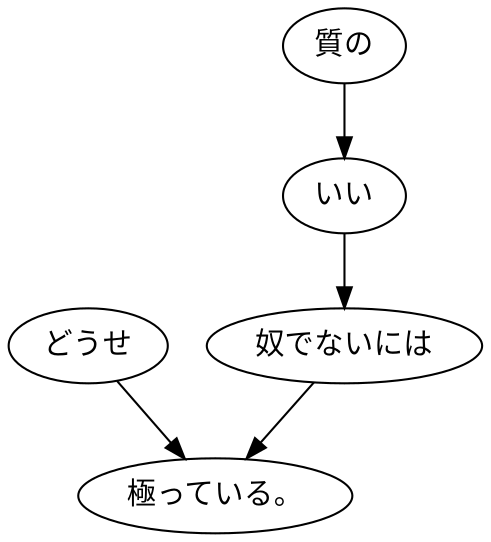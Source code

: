 digraph graph4148 {
	node0 [label="どうせ"];
	node1 [label="質の"];
	node2 [label="いい"];
	node3 [label="奴でないには"];
	node4 [label="極っている。"];
	node0 -> node4;
	node1 -> node2;
	node2 -> node3;
	node3 -> node4;
}
